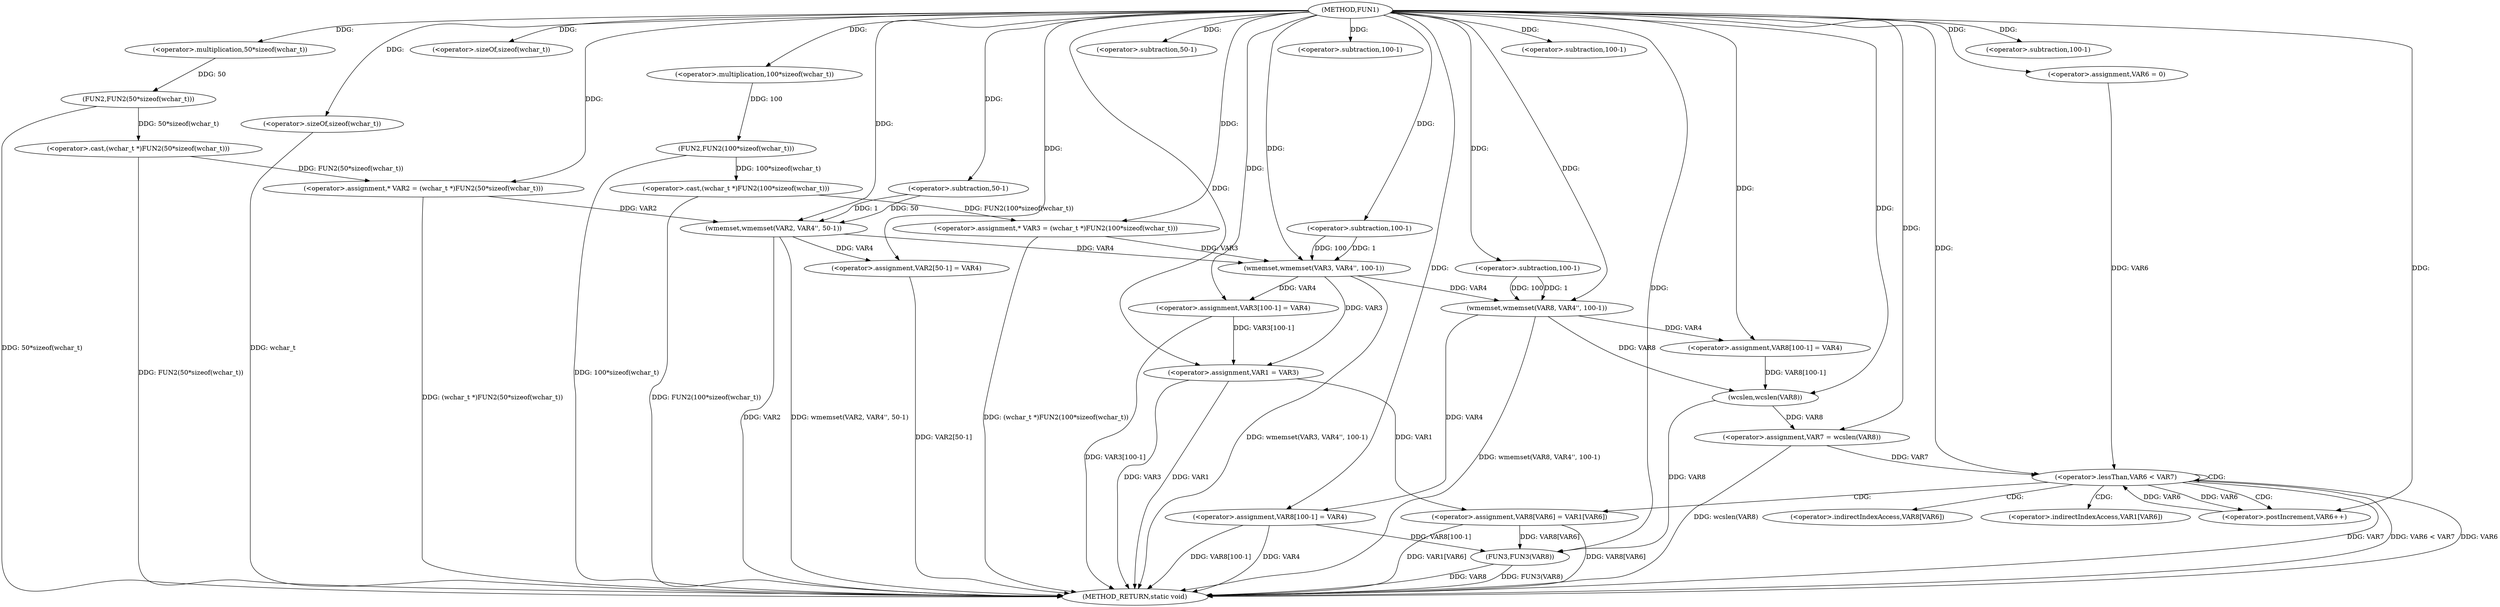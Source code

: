 digraph FUN1 {  
"1000100" [label = "(METHOD,FUN1)" ]
"1000201" [label = "(METHOD_RETURN,static void)" ]
"1000104" [label = "(<operator>.assignment,* VAR2 = (wchar_t *)FUN2(50*sizeof(wchar_t)))" ]
"1000106" [label = "(<operator>.cast,(wchar_t *)FUN2(50*sizeof(wchar_t)))" ]
"1000108" [label = "(FUN2,FUN2(50*sizeof(wchar_t)))" ]
"1000109" [label = "(<operator>.multiplication,50*sizeof(wchar_t))" ]
"1000111" [label = "(<operator>.sizeOf,sizeof(wchar_t))" ]
"1000114" [label = "(<operator>.assignment,* VAR3 = (wchar_t *)FUN2(100*sizeof(wchar_t)))" ]
"1000116" [label = "(<operator>.cast,(wchar_t *)FUN2(100*sizeof(wchar_t)))" ]
"1000118" [label = "(FUN2,FUN2(100*sizeof(wchar_t)))" ]
"1000119" [label = "(<operator>.multiplication,100*sizeof(wchar_t))" ]
"1000121" [label = "(<operator>.sizeOf,sizeof(wchar_t))" ]
"1000123" [label = "(wmemset,wmemset(VAR2, VAR4'', 50-1))" ]
"1000126" [label = "(<operator>.subtraction,50-1)" ]
"1000129" [label = "(<operator>.assignment,VAR2[50-1] = VAR4)" ]
"1000132" [label = "(<operator>.subtraction,50-1)" ]
"1000136" [label = "(wmemset,wmemset(VAR3, VAR4'', 100-1))" ]
"1000139" [label = "(<operator>.subtraction,100-1)" ]
"1000142" [label = "(<operator>.assignment,VAR3[100-1] = VAR4)" ]
"1000145" [label = "(<operator>.subtraction,100-1)" ]
"1000151" [label = "(<operator>.assignment,VAR1 = VAR3)" ]
"1000158" [label = "(wmemset,wmemset(VAR8, VAR4'', 100-1))" ]
"1000161" [label = "(<operator>.subtraction,100-1)" ]
"1000164" [label = "(<operator>.assignment,VAR8[100-1] = VAR4)" ]
"1000167" [label = "(<operator>.subtraction,100-1)" ]
"1000171" [label = "(<operator>.assignment,VAR7 = wcslen(VAR8))" ]
"1000173" [label = "(wcslen,wcslen(VAR8))" ]
"1000176" [label = "(<operator>.assignment,VAR6 = 0)" ]
"1000179" [label = "(<operator>.lessThan,VAR6 < VAR7)" ]
"1000182" [label = "(<operator>.postIncrement,VAR6++)" ]
"1000185" [label = "(<operator>.assignment,VAR8[VAR6] = VAR1[VAR6])" ]
"1000192" [label = "(<operator>.assignment,VAR8[100-1] = VAR4)" ]
"1000195" [label = "(<operator>.subtraction,100-1)" ]
"1000199" [label = "(FUN3,FUN3(VAR8))" ]
"1000186" [label = "(<operator>.indirectIndexAccess,VAR8[VAR6])" ]
"1000189" [label = "(<operator>.indirectIndexAccess,VAR1[VAR6])" ]
  "1000106" -> "1000201"  [ label = "DDG: FUN2(50*sizeof(wchar_t))"] 
  "1000199" -> "1000201"  [ label = "DDG: VAR8"] 
  "1000179" -> "1000201"  [ label = "DDG: VAR7"] 
  "1000151" -> "1000201"  [ label = "DDG: VAR3"] 
  "1000116" -> "1000201"  [ label = "DDG: FUN2(100*sizeof(wchar_t))"] 
  "1000199" -> "1000201"  [ label = "DDG: FUN3(VAR8)"] 
  "1000118" -> "1000201"  [ label = "DDG: 100*sizeof(wchar_t)"] 
  "1000129" -> "1000201"  [ label = "DDG: VAR2[50-1]"] 
  "1000185" -> "1000201"  [ label = "DDG: VAR8[VAR6]"] 
  "1000179" -> "1000201"  [ label = "DDG: VAR6 < VAR7"] 
  "1000185" -> "1000201"  [ label = "DDG: VAR1[VAR6]"] 
  "1000123" -> "1000201"  [ label = "DDG: wmemset(VAR2, VAR4'', 50-1)"] 
  "1000151" -> "1000201"  [ label = "DDG: VAR1"] 
  "1000158" -> "1000201"  [ label = "DDG: wmemset(VAR8, VAR4'', 100-1)"] 
  "1000179" -> "1000201"  [ label = "DDG: VAR6"] 
  "1000192" -> "1000201"  [ label = "DDG: VAR8[100-1]"] 
  "1000171" -> "1000201"  [ label = "DDG: wcslen(VAR8)"] 
  "1000142" -> "1000201"  [ label = "DDG: VAR3[100-1]"] 
  "1000136" -> "1000201"  [ label = "DDG: wmemset(VAR3, VAR4'', 100-1)"] 
  "1000121" -> "1000201"  [ label = "DDG: wchar_t"] 
  "1000114" -> "1000201"  [ label = "DDG: (wchar_t *)FUN2(100*sizeof(wchar_t))"] 
  "1000104" -> "1000201"  [ label = "DDG: (wchar_t *)FUN2(50*sizeof(wchar_t))"] 
  "1000108" -> "1000201"  [ label = "DDG: 50*sizeof(wchar_t)"] 
  "1000123" -> "1000201"  [ label = "DDG: VAR2"] 
  "1000192" -> "1000201"  [ label = "DDG: VAR4"] 
  "1000106" -> "1000104"  [ label = "DDG: FUN2(50*sizeof(wchar_t))"] 
  "1000100" -> "1000104"  [ label = "DDG: "] 
  "1000108" -> "1000106"  [ label = "DDG: 50*sizeof(wchar_t)"] 
  "1000109" -> "1000108"  [ label = "DDG: 50"] 
  "1000100" -> "1000109"  [ label = "DDG: "] 
  "1000100" -> "1000111"  [ label = "DDG: "] 
  "1000116" -> "1000114"  [ label = "DDG: FUN2(100*sizeof(wchar_t))"] 
  "1000100" -> "1000114"  [ label = "DDG: "] 
  "1000118" -> "1000116"  [ label = "DDG: 100*sizeof(wchar_t)"] 
  "1000119" -> "1000118"  [ label = "DDG: 100"] 
  "1000100" -> "1000119"  [ label = "DDG: "] 
  "1000100" -> "1000121"  [ label = "DDG: "] 
  "1000104" -> "1000123"  [ label = "DDG: VAR2"] 
  "1000100" -> "1000123"  [ label = "DDG: "] 
  "1000126" -> "1000123"  [ label = "DDG: 50"] 
  "1000126" -> "1000123"  [ label = "DDG: 1"] 
  "1000100" -> "1000126"  [ label = "DDG: "] 
  "1000123" -> "1000129"  [ label = "DDG: VAR4"] 
  "1000100" -> "1000129"  [ label = "DDG: "] 
  "1000100" -> "1000132"  [ label = "DDG: "] 
  "1000114" -> "1000136"  [ label = "DDG: VAR3"] 
  "1000100" -> "1000136"  [ label = "DDG: "] 
  "1000123" -> "1000136"  [ label = "DDG: VAR4"] 
  "1000139" -> "1000136"  [ label = "DDG: 100"] 
  "1000139" -> "1000136"  [ label = "DDG: 1"] 
  "1000100" -> "1000139"  [ label = "DDG: "] 
  "1000136" -> "1000142"  [ label = "DDG: VAR4"] 
  "1000100" -> "1000142"  [ label = "DDG: "] 
  "1000100" -> "1000145"  [ label = "DDG: "] 
  "1000142" -> "1000151"  [ label = "DDG: VAR3[100-1]"] 
  "1000136" -> "1000151"  [ label = "DDG: VAR3"] 
  "1000100" -> "1000151"  [ label = "DDG: "] 
  "1000100" -> "1000158"  [ label = "DDG: "] 
  "1000136" -> "1000158"  [ label = "DDG: VAR4"] 
  "1000161" -> "1000158"  [ label = "DDG: 100"] 
  "1000161" -> "1000158"  [ label = "DDG: 1"] 
  "1000100" -> "1000161"  [ label = "DDG: "] 
  "1000158" -> "1000164"  [ label = "DDG: VAR4"] 
  "1000100" -> "1000164"  [ label = "DDG: "] 
  "1000100" -> "1000167"  [ label = "DDG: "] 
  "1000173" -> "1000171"  [ label = "DDG: VAR8"] 
  "1000100" -> "1000171"  [ label = "DDG: "] 
  "1000158" -> "1000173"  [ label = "DDG: VAR8"] 
  "1000164" -> "1000173"  [ label = "DDG: VAR8[100-1]"] 
  "1000100" -> "1000173"  [ label = "DDG: "] 
  "1000100" -> "1000176"  [ label = "DDG: "] 
  "1000176" -> "1000179"  [ label = "DDG: VAR6"] 
  "1000182" -> "1000179"  [ label = "DDG: VAR6"] 
  "1000100" -> "1000179"  [ label = "DDG: "] 
  "1000171" -> "1000179"  [ label = "DDG: VAR7"] 
  "1000179" -> "1000182"  [ label = "DDG: VAR6"] 
  "1000100" -> "1000182"  [ label = "DDG: "] 
  "1000151" -> "1000185"  [ label = "DDG: VAR1"] 
  "1000100" -> "1000192"  [ label = "DDG: "] 
  "1000158" -> "1000192"  [ label = "DDG: VAR4"] 
  "1000100" -> "1000195"  [ label = "DDG: "] 
  "1000185" -> "1000199"  [ label = "DDG: VAR8[VAR6]"] 
  "1000192" -> "1000199"  [ label = "DDG: VAR8[100-1]"] 
  "1000173" -> "1000199"  [ label = "DDG: VAR8"] 
  "1000100" -> "1000199"  [ label = "DDG: "] 
  "1000179" -> "1000179"  [ label = "CDG: "] 
  "1000179" -> "1000182"  [ label = "CDG: "] 
  "1000179" -> "1000186"  [ label = "CDG: "] 
  "1000179" -> "1000189"  [ label = "CDG: "] 
  "1000179" -> "1000185"  [ label = "CDG: "] 
}

